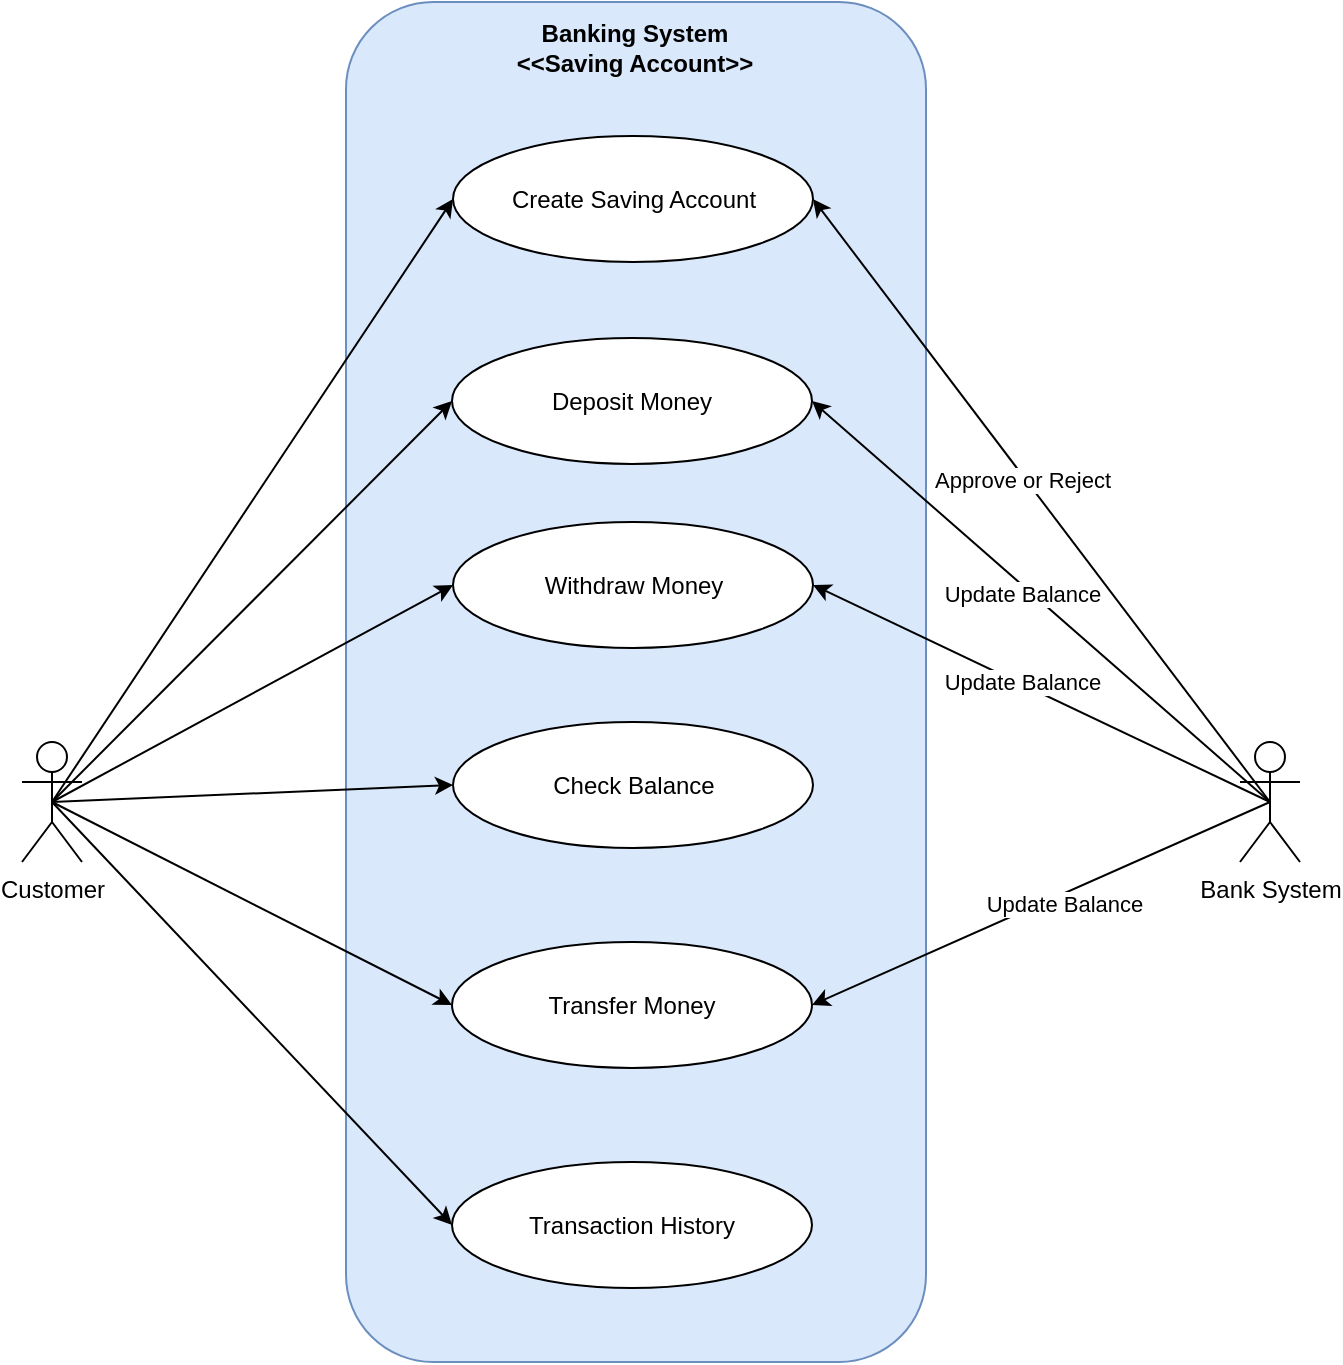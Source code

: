 <mxfile version="21.6.5" type="google">
  <diagram name="Page-1" id="Ch9jXiIODyAoahZTp1p9">
    <mxGraphModel grid="1" page="1" gridSize="10" guides="1" tooltips="1" connect="1" arrows="1" fold="1" pageScale="1" pageWidth="850" pageHeight="1100" math="0" shadow="0">
      <root>
        <mxCell id="0" />
        <mxCell id="1" parent="0" />
        <mxCell id="Yfrfdw6VjrtUlhjlp7eH-25" value="" style="rounded=1;whiteSpace=wrap;html=1;fillColor=#dae8fc;strokeColor=#6c8ebf;" vertex="1" parent="1">
          <mxGeometry x="282" y="110" width="290" height="680" as="geometry" />
        </mxCell>
        <mxCell id="Yfrfdw6VjrtUlhjlp7eH-2" value="&lt;b style=&quot;border-color: var(--border-color);&quot;&gt;Banking System&lt;br&gt;&amp;lt;&amp;lt;Saving Account&amp;gt;&amp;gt;&lt;br&gt;&lt;/b&gt;" style="text;html=1;strokeColor=none;fillColor=none;align=center;verticalAlign=middle;whiteSpace=wrap;rounded=0;" vertex="1" parent="1">
          <mxGeometry x="354" y="118" width="145" height="30" as="geometry" />
        </mxCell>
        <mxCell id="Yfrfdw6VjrtUlhjlp7eH-3" value="Customer" style="shape=umlActor;verticalLabelPosition=bottom;verticalAlign=top;html=1;outlineConnect=0;" vertex="1" parent="1">
          <mxGeometry x="120" y="480" width="30" height="60" as="geometry" />
        </mxCell>
        <mxCell id="Yfrfdw6VjrtUlhjlp7eH-4" value="Create Saving Account" style="ellipse;whiteSpace=wrap;html=1;" vertex="1" parent="1">
          <mxGeometry x="335.5" y="177" width="180" height="63" as="geometry" />
        </mxCell>
        <mxCell id="Yfrfdw6VjrtUlhjlp7eH-5" value="Deposit Money" style="ellipse;whiteSpace=wrap;html=1;" vertex="1" parent="1">
          <mxGeometry x="335" y="278" width="180" height="63" as="geometry" />
        </mxCell>
        <mxCell id="Yfrfdw6VjrtUlhjlp7eH-6" value="Withdraw Money" style="ellipse;whiteSpace=wrap;html=1;" vertex="1" parent="1">
          <mxGeometry x="335.5" y="370" width="180" height="63" as="geometry" />
        </mxCell>
        <mxCell id="Yfrfdw6VjrtUlhjlp7eH-7" value="Check Balance" style="ellipse;whiteSpace=wrap;html=1;" vertex="1" parent="1">
          <mxGeometry x="335.5" y="470" width="180" height="63" as="geometry" />
        </mxCell>
        <mxCell id="Yfrfdw6VjrtUlhjlp7eH-8" value="Transfer Money" style="ellipse;whiteSpace=wrap;html=1;" vertex="1" parent="1">
          <mxGeometry x="335" y="580" width="180" height="63" as="geometry" />
        </mxCell>
        <mxCell id="Yfrfdw6VjrtUlhjlp7eH-9" value="Transaction History" style="ellipse;whiteSpace=wrap;html=1;" vertex="1" parent="1">
          <mxGeometry x="335" y="690" width="180" height="63" as="geometry" />
        </mxCell>
        <mxCell id="Yfrfdw6VjrtUlhjlp7eH-14" value="" style="endArrow=classic;html=1;rounded=0;entryX=0;entryY=0.5;entryDx=0;entryDy=0;exitX=0.5;exitY=0.5;exitDx=0;exitDy=0;exitPerimeter=0;" edge="1" parent="1" source="Yfrfdw6VjrtUlhjlp7eH-3" target="Yfrfdw6VjrtUlhjlp7eH-4">
          <mxGeometry width="50" height="50" relative="1" as="geometry">
            <mxPoint x="270" y="290" as="sourcePoint" />
            <mxPoint x="320" y="240" as="targetPoint" />
          </mxGeometry>
        </mxCell>
        <mxCell id="Yfrfdw6VjrtUlhjlp7eH-15" value="" style="endArrow=classic;html=1;rounded=0;entryX=0;entryY=0.5;entryDx=0;entryDy=0;exitX=0.5;exitY=0.5;exitDx=0;exitDy=0;exitPerimeter=0;" edge="1" parent="1" source="Yfrfdw6VjrtUlhjlp7eH-3" target="Yfrfdw6VjrtUlhjlp7eH-5">
          <mxGeometry width="50" height="50" relative="1" as="geometry">
            <mxPoint x="145" y="526" as="sourcePoint" />
            <mxPoint x="346" y="255" as="targetPoint" />
          </mxGeometry>
        </mxCell>
        <mxCell id="Yfrfdw6VjrtUlhjlp7eH-18" value="" style="endArrow=classic;html=1;rounded=0;entryX=0;entryY=0.5;entryDx=0;entryDy=0;exitX=0.5;exitY=0.5;exitDx=0;exitDy=0;exitPerimeter=0;" edge="1" parent="1" source="Yfrfdw6VjrtUlhjlp7eH-3" target="Yfrfdw6VjrtUlhjlp7eH-6">
          <mxGeometry width="50" height="50" relative="1" as="geometry">
            <mxPoint x="145" y="520" as="sourcePoint" />
            <mxPoint x="345" y="320" as="targetPoint" />
          </mxGeometry>
        </mxCell>
        <mxCell id="Yfrfdw6VjrtUlhjlp7eH-19" value="" style="endArrow=classic;html=1;rounded=0;entryX=0;entryY=0.5;entryDx=0;entryDy=0;exitX=0.5;exitY=0.5;exitDx=0;exitDy=0;exitPerimeter=0;" edge="1" parent="1" source="Yfrfdw6VjrtUlhjlp7eH-3" target="Yfrfdw6VjrtUlhjlp7eH-7">
          <mxGeometry width="50" height="50" relative="1" as="geometry">
            <mxPoint x="155" y="530" as="sourcePoint" />
            <mxPoint x="355" y="330" as="targetPoint" />
          </mxGeometry>
        </mxCell>
        <mxCell id="Yfrfdw6VjrtUlhjlp7eH-20" value="" style="endArrow=classic;html=1;rounded=0;entryX=0;entryY=0.5;entryDx=0;entryDy=0;exitX=0.5;exitY=0.5;exitDx=0;exitDy=0;exitPerimeter=0;" edge="1" parent="1" source="Yfrfdw6VjrtUlhjlp7eH-3" target="Yfrfdw6VjrtUlhjlp7eH-8">
          <mxGeometry width="50" height="50" relative="1" as="geometry">
            <mxPoint x="165" y="540" as="sourcePoint" />
            <mxPoint x="365" y="340" as="targetPoint" />
          </mxGeometry>
        </mxCell>
        <mxCell id="Yfrfdw6VjrtUlhjlp7eH-21" value="" style="endArrow=classic;html=1;rounded=0;entryX=0;entryY=0.5;entryDx=0;entryDy=0;exitX=0.5;exitY=0.5;exitDx=0;exitDy=0;exitPerimeter=0;" edge="1" parent="1" source="Yfrfdw6VjrtUlhjlp7eH-3" target="Yfrfdw6VjrtUlhjlp7eH-9">
          <mxGeometry width="50" height="50" relative="1" as="geometry">
            <mxPoint x="175" y="550" as="sourcePoint" />
            <mxPoint x="375" y="350" as="targetPoint" />
          </mxGeometry>
        </mxCell>
        <mxCell id="Yfrfdw6VjrtUlhjlp7eH-23" value="Bank System" style="shape=umlActor;verticalLabelPosition=bottom;verticalAlign=top;html=1;outlineConnect=0;" vertex="1" parent="1">
          <mxGeometry x="729" y="480" width="30" height="60" as="geometry" />
        </mxCell>
        <mxCell id="Yfrfdw6VjrtUlhjlp7eH-26" value="" style="endArrow=classic;html=1;rounded=0;entryX=1;entryY=0.5;entryDx=0;entryDy=0;exitX=0.5;exitY=0.5;exitDx=0;exitDy=0;exitPerimeter=0;" edge="1" parent="1" source="Yfrfdw6VjrtUlhjlp7eH-23" target="Yfrfdw6VjrtUlhjlp7eH-5">
          <mxGeometry width="50" height="50" relative="1" as="geometry">
            <mxPoint x="590" y="398" as="sourcePoint" />
            <mxPoint x="791" y="390" as="targetPoint" />
          </mxGeometry>
        </mxCell>
        <mxCell id="Yfrfdw6VjrtUlhjlp7eH-28" value="" style="endArrow=classic;html=1;rounded=0;entryX=1;entryY=0.5;entryDx=0;entryDy=0;exitX=0.5;exitY=0.5;exitDx=0;exitDy=0;exitPerimeter=0;" edge="1" parent="1" source="Yfrfdw6VjrtUlhjlp7eH-23" target="Yfrfdw6VjrtUlhjlp7eH-6">
          <mxGeometry width="50" height="50" relative="1" as="geometry">
            <mxPoint x="715" y="570" as="sourcePoint" />
            <mxPoint x="525" y="370" as="targetPoint" />
          </mxGeometry>
        </mxCell>
        <mxCell id="Yfrfdw6VjrtUlhjlp7eH-29" value="Update Balance" style="edgeLabel;html=1;align=center;verticalAlign=middle;resizable=0;points=[];" connectable="0" vertex="1" parent="Yfrfdw6VjrtUlhjlp7eH-28">
          <mxGeometry x="-0.3" y="2" relative="1" as="geometry">
            <mxPoint x="-43" y="-24" as="offset" />
          </mxGeometry>
        </mxCell>
        <mxCell id="Yfrfdw6VjrtUlhjlp7eH-30" value="" style="endArrow=classic;html=1;rounded=0;entryX=1;entryY=0.5;entryDx=0;entryDy=0;exitX=0.5;exitY=0.5;exitDx=0;exitDy=0;exitPerimeter=0;" edge="1" parent="1" source="Yfrfdw6VjrtUlhjlp7eH-23" target="Yfrfdw6VjrtUlhjlp7eH-8">
          <mxGeometry width="50" height="50" relative="1" as="geometry">
            <mxPoint x="725" y="630" as="sourcePoint" />
            <mxPoint x="535" y="430" as="targetPoint" />
          </mxGeometry>
        </mxCell>
        <mxCell id="Yfrfdw6VjrtUlhjlp7eH-31" value="Update Balance" style="edgeLabel;html=1;align=center;verticalAlign=middle;resizable=0;points=[];" connectable="0" vertex="1" parent="Yfrfdw6VjrtUlhjlp7eH-30">
          <mxGeometry x="-0.3" y="2" relative="1" as="geometry">
            <mxPoint x="-24" y="13" as="offset" />
          </mxGeometry>
        </mxCell>
        <mxCell id="Yfrfdw6VjrtUlhjlp7eH-32" value="" style="endArrow=classic;html=1;rounded=0;entryX=1;entryY=0.5;entryDx=0;entryDy=0;exitX=0.5;exitY=0.5;exitDx=0;exitDy=0;exitPerimeter=0;" edge="1" parent="1" source="Yfrfdw6VjrtUlhjlp7eH-23" target="Yfrfdw6VjrtUlhjlp7eH-4">
          <mxGeometry width="50" height="50" relative="1" as="geometry">
            <mxPoint x="729" y="420" as="sourcePoint" />
            <mxPoint x="539" y="220" as="targetPoint" />
          </mxGeometry>
        </mxCell>
        <mxCell id="Yfrfdw6VjrtUlhjlp7eH-33" value="Update Balance" style="edgeLabel;html=1;align=center;verticalAlign=middle;resizable=0;points=[];" connectable="0" vertex="1" parent="Yfrfdw6VjrtUlhjlp7eH-32">
          <mxGeometry x="-0.3" y="2" relative="1" as="geometry">
            <mxPoint x="-43" as="offset" />
          </mxGeometry>
        </mxCell>
        <mxCell id="Yfrfdw6VjrtUlhjlp7eH-35" value="Approve or Reject" style="edgeLabel;html=1;align=center;verticalAlign=middle;resizable=0;points=[];" connectable="0" vertex="1" parent="Yfrfdw6VjrtUlhjlp7eH-32">
          <mxGeometry x="0.077" y="2" relative="1" as="geometry">
            <mxPoint as="offset" />
          </mxGeometry>
        </mxCell>
      </root>
    </mxGraphModel>
  </diagram>
</mxfile>
